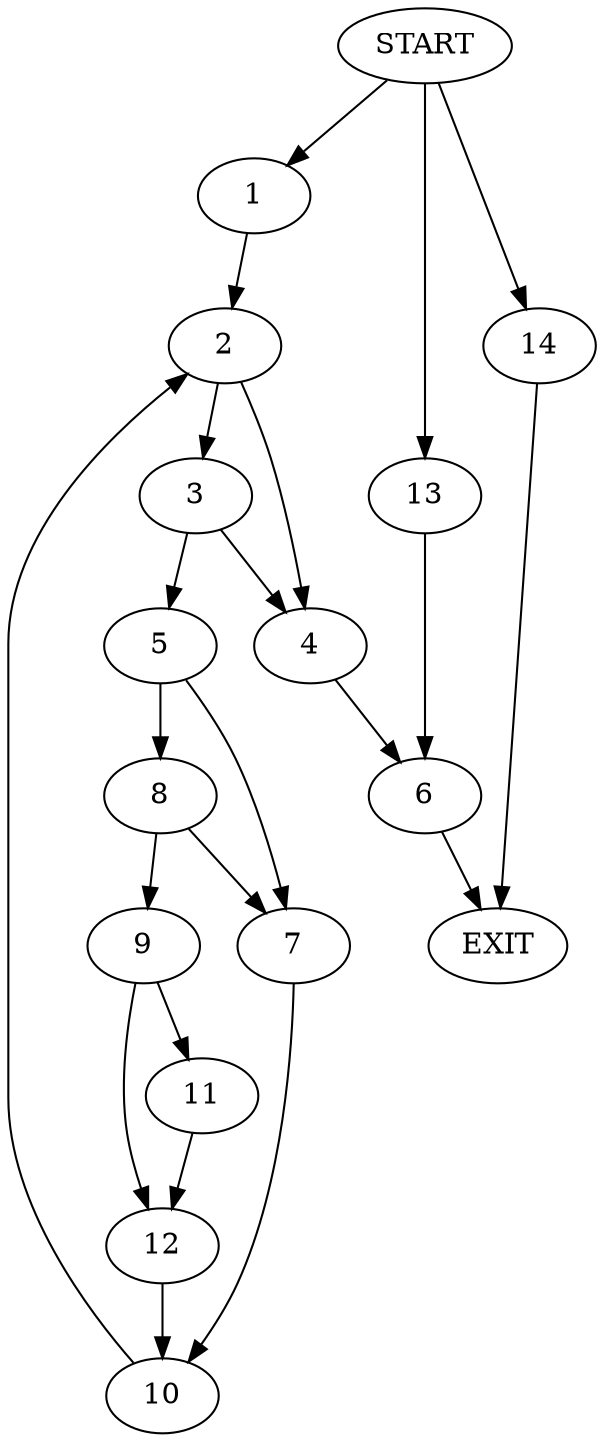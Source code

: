 digraph {
0 [label="START"];
1;
2;
3;
4;
5;
6;
7;
8;
9;
10;
11;
12;
13;
14;
15 [label="EXIT"];
0 -> 1;
1 -> 2;
2 -> 3;
2 -> 4;
3 -> 4;
3 -> 5;
4 -> 6;
5 -> 7;
5 -> 8;
8 -> 7;
8 -> 9;
7 -> 10;
9 -> 11;
9 -> 12;
10 -> 2;
12 -> 10;
11 -> 12;
6 -> 15;
0 -> 13;
13 -> 6;
0 -> 14;
14 -> 15;
}